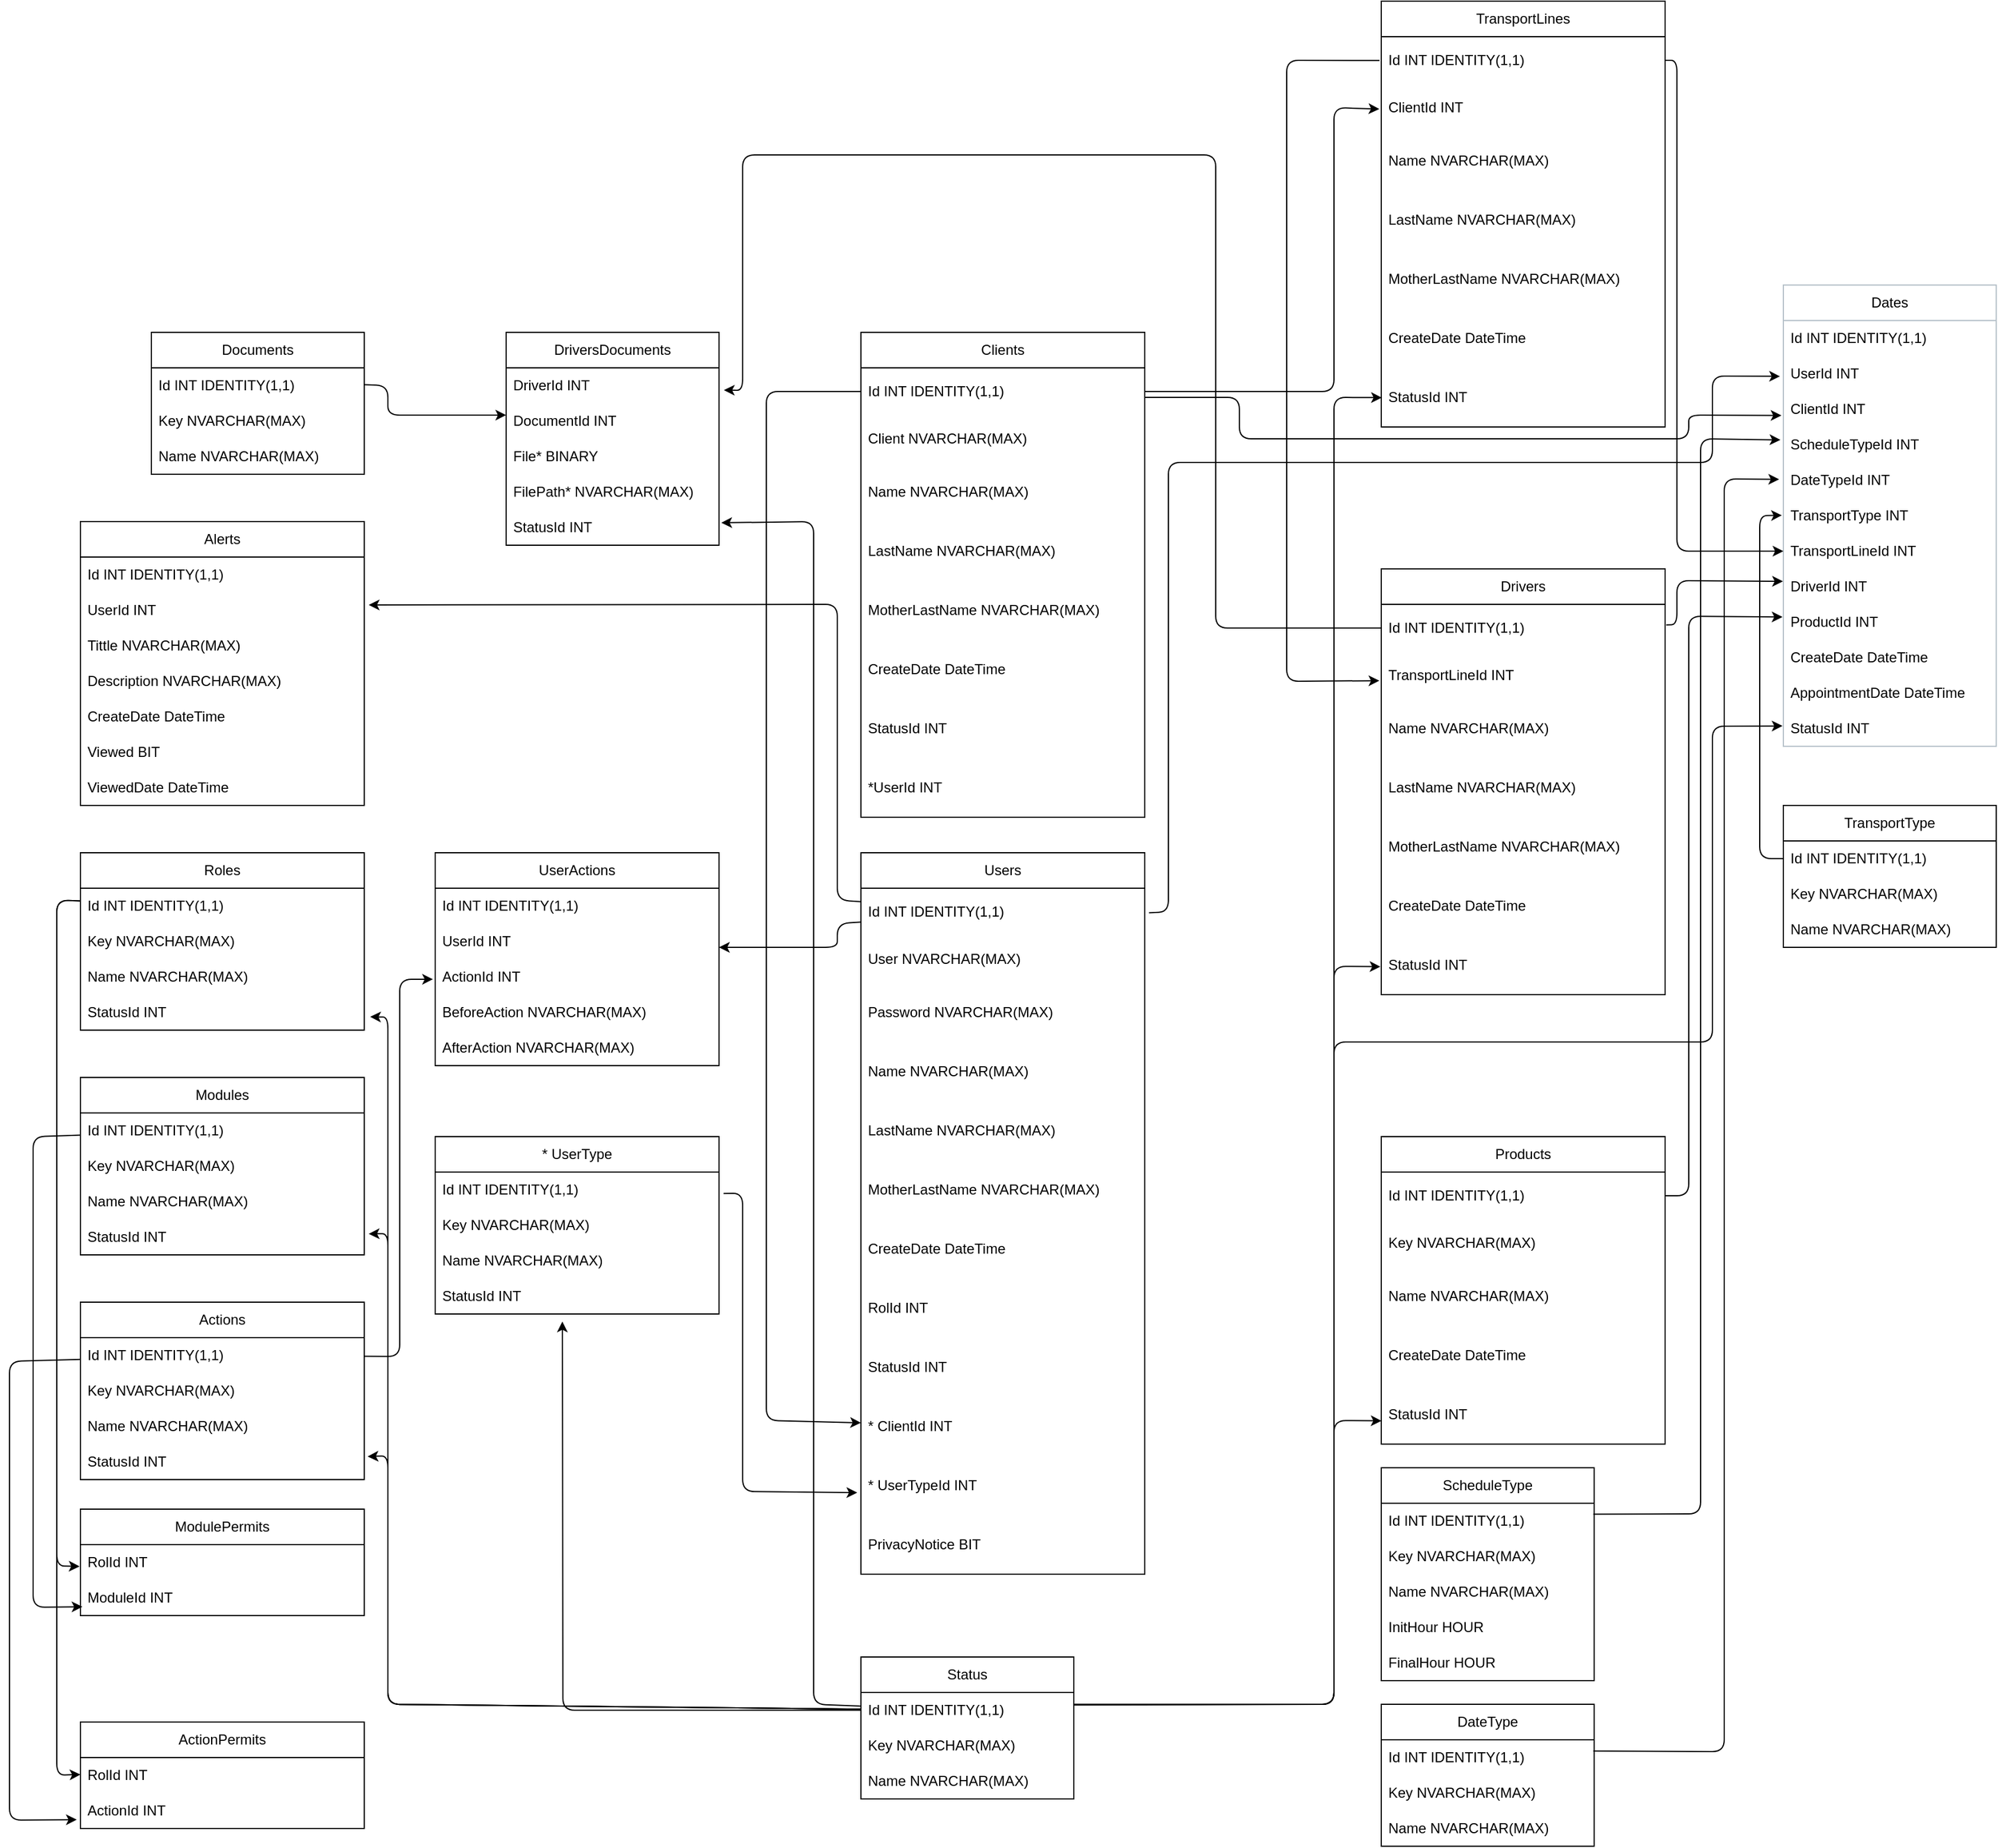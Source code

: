 <mxfile>
    <diagram id="UlKuouBM7uXwFA8NezGr" name="Page-1">
        <mxGraphModel dx="3102" dy="2674" grid="1" gridSize="10" guides="1" tooltips="1" connect="0" arrows="1" fold="1" page="1" pageScale="1" pageWidth="850" pageHeight="1100" math="1" shadow="0">
            <root>
                <mxCell id="0"/>
                <mxCell id="1" parent="0"/>
                <mxCell id="2" value="Users" style="swimlane;fontStyle=0;childLayout=stackLayout;horizontal=1;startSize=30;horizontalStack=0;resizeParent=1;resizeParentMax=0;resizeLast=0;collapsible=1;marginBottom=0;whiteSpace=wrap;html=1;" parent="1" vertex="1">
                    <mxGeometry x="720" y="-360" width="240" height="610" as="geometry"/>
                </mxCell>
                <mxCell id="3" value="Id INT IDENTITY(1,1)" style="text;strokeColor=none;fillColor=none;align=left;verticalAlign=middle;spacingLeft=4;spacingRight=4;overflow=hidden;points=[[0,0.5],[1,0.5]];portConstraint=eastwest;rotatable=0;whiteSpace=wrap;html=1;" parent="2" vertex="1">
                    <mxGeometry y="30" width="240" height="40" as="geometry"/>
                </mxCell>
                <mxCell id="5" value="User NVARCHAR(MAX)" style="text;strokeColor=none;fillColor=none;align=left;verticalAlign=middle;spacingLeft=4;spacingRight=4;overflow=hidden;points=[[0,0.5],[1,0.5]];portConstraint=eastwest;rotatable=0;whiteSpace=wrap;html=1;" parent="2" vertex="1">
                    <mxGeometry y="70" width="240" height="40" as="geometry"/>
                </mxCell>
                <mxCell id="9" value="Password NVARCHAR(MAX)" style="text;strokeColor=none;fillColor=none;align=left;verticalAlign=middle;spacingLeft=4;spacingRight=4;overflow=hidden;points=[[0,0.5],[1,0.5]];portConstraint=eastwest;rotatable=0;whiteSpace=wrap;html=1;" parent="2" vertex="1">
                    <mxGeometry y="110" width="240" height="50" as="geometry"/>
                </mxCell>
                <mxCell id="11" value="Name NVARCHAR(MAX)" style="text;strokeColor=none;fillColor=none;align=left;verticalAlign=middle;spacingLeft=4;spacingRight=4;overflow=hidden;points=[[0,0.5],[1,0.5]];portConstraint=eastwest;rotatable=0;whiteSpace=wrap;html=1;" parent="2" vertex="1">
                    <mxGeometry y="160" width="240" height="50" as="geometry"/>
                </mxCell>
                <mxCell id="12" value="LastName NVARCHAR(MAX)" style="text;strokeColor=none;fillColor=none;align=left;verticalAlign=middle;spacingLeft=4;spacingRight=4;overflow=hidden;points=[[0,0.5],[1,0.5]];portConstraint=eastwest;rotatable=0;whiteSpace=wrap;html=1;" parent="2" vertex="1">
                    <mxGeometry y="210" width="240" height="50" as="geometry"/>
                </mxCell>
                <mxCell id="13" value="MotherLastName NVARCHAR(MAX)" style="text;strokeColor=none;fillColor=none;align=left;verticalAlign=middle;spacingLeft=4;spacingRight=4;overflow=hidden;points=[[0,0.5],[1,0.5]];portConstraint=eastwest;rotatable=0;whiteSpace=wrap;html=1;" parent="2" vertex="1">
                    <mxGeometry y="260" width="240" height="50" as="geometry"/>
                </mxCell>
                <mxCell id="15" value="CreateDate DateTime" style="text;strokeColor=none;fillColor=none;align=left;verticalAlign=middle;spacingLeft=4;spacingRight=4;overflow=hidden;points=[[0,0.5],[1,0.5]];portConstraint=eastwest;rotatable=0;whiteSpace=wrap;html=1;" parent="2" vertex="1">
                    <mxGeometry y="310" width="240" height="50" as="geometry"/>
                </mxCell>
                <mxCell id="16" value="RolId INT" style="text;strokeColor=none;fillColor=none;align=left;verticalAlign=middle;spacingLeft=4;spacingRight=4;overflow=hidden;points=[[0,0.5],[1,0.5]];portConstraint=eastwest;rotatable=0;whiteSpace=wrap;html=1;" parent="2" vertex="1">
                    <mxGeometry y="360" width="240" height="50" as="geometry"/>
                </mxCell>
                <mxCell id="17" value="StatusId INT" style="text;strokeColor=none;fillColor=none;align=left;verticalAlign=middle;spacingLeft=4;spacingRight=4;overflow=hidden;points=[[0,0.5],[1,0.5]];portConstraint=eastwest;rotatable=0;whiteSpace=wrap;html=1;" parent="2" vertex="1">
                    <mxGeometry y="410" width="240" height="50" as="geometry"/>
                </mxCell>
                <mxCell id="75" value="* ClientId INT" style="text;fillColor=none;align=left;verticalAlign=middle;spacingLeft=4;spacingRight=4;overflow=hidden;points=[[0,0.5],[1,0.5]];portConstraint=eastwest;rotatable=0;whiteSpace=wrap;html=1;" parent="2" vertex="1">
                    <mxGeometry y="460" width="240" height="50" as="geometry"/>
                </mxCell>
                <mxCell id="76" value="* UserTypeId INT" style="text;align=left;verticalAlign=middle;spacingLeft=4;spacingRight=4;overflow=hidden;points=[[0,0.5],[1,0.5]];portConstraint=eastwest;rotatable=0;whiteSpace=wrap;html=1;" parent="2" vertex="1">
                    <mxGeometry y="510" width="240" height="50" as="geometry"/>
                </mxCell>
                <mxCell id="86" value="PrivacyNotice BIT" style="text;align=left;verticalAlign=middle;spacingLeft=4;spacingRight=4;overflow=hidden;points=[[0,0.5],[1,0.5]];portConstraint=eastwest;rotatable=0;whiteSpace=wrap;html=1;" parent="2" vertex="1">
                    <mxGeometry y="560" width="240" height="50" as="geometry"/>
                </mxCell>
                <mxCell id="18" value="Roles" style="swimlane;fontStyle=0;childLayout=stackLayout;horizontal=1;startSize=30;horizontalStack=0;resizeParent=1;resizeParentMax=0;resizeLast=0;collapsible=1;marginBottom=0;whiteSpace=wrap;html=1;" parent="1" vertex="1">
                    <mxGeometry x="60" y="-360" width="240" height="150" as="geometry"/>
                </mxCell>
                <mxCell id="19" value="Id INT IDENTITY(1,1)" style="text;strokeColor=none;fillColor=none;align=left;verticalAlign=middle;spacingLeft=4;spacingRight=4;overflow=hidden;points=[[0,0.5],[1,0.5]];portConstraint=eastwest;rotatable=0;whiteSpace=wrap;html=1;" parent="18" vertex="1">
                    <mxGeometry y="30" width="240" height="30" as="geometry"/>
                </mxCell>
                <mxCell id="20" value="Key&amp;nbsp;NVARCHAR(MAX)" style="text;strokeColor=none;fillColor=none;align=left;verticalAlign=middle;spacingLeft=4;spacingRight=4;overflow=hidden;points=[[0,0.5],[1,0.5]];portConstraint=eastwest;rotatable=0;whiteSpace=wrap;html=1;" parent="18" vertex="1">
                    <mxGeometry y="60" width="240" height="30" as="geometry"/>
                </mxCell>
                <mxCell id="21" value="Name NVARCHAR(MAX)" style="text;strokeColor=none;fillColor=none;align=left;verticalAlign=middle;spacingLeft=4;spacingRight=4;overflow=hidden;points=[[0,0.5],[1,0.5]];portConstraint=eastwest;rotatable=0;whiteSpace=wrap;html=1;" parent="18" vertex="1">
                    <mxGeometry y="90" width="240" height="30" as="geometry"/>
                </mxCell>
                <mxCell id="22" value="StatusId INT" style="text;strokeColor=none;fillColor=none;align=left;verticalAlign=middle;spacingLeft=4;spacingRight=4;overflow=hidden;points=[[0,0.5],[1,0.5]];portConstraint=eastwest;rotatable=0;whiteSpace=wrap;html=1;" parent="18" vertex="1">
                    <mxGeometry y="120" width="240" height="30" as="geometry"/>
                </mxCell>
                <mxCell id="23" value="Status" style="swimlane;fontStyle=0;childLayout=stackLayout;horizontal=1;startSize=30;horizontalStack=0;resizeParent=1;resizeParentMax=0;resizeLast=0;collapsible=1;marginBottom=0;whiteSpace=wrap;html=1;" parent="1" vertex="1">
                    <mxGeometry x="720" y="320" width="180" height="120" as="geometry"/>
                </mxCell>
                <mxCell id="24" value="Id INT IDENTITY(1,1)" style="text;strokeColor=none;fillColor=none;align=left;verticalAlign=middle;spacingLeft=4;spacingRight=4;overflow=hidden;points=[[0,0.5],[1,0.5]];portConstraint=eastwest;rotatable=0;whiteSpace=wrap;html=1;" parent="23" vertex="1">
                    <mxGeometry y="30" width="180" height="30" as="geometry"/>
                </mxCell>
                <mxCell id="25" value="Key NVARCHAR(MAX)" style="text;strokeColor=none;fillColor=none;align=left;verticalAlign=middle;spacingLeft=4;spacingRight=4;overflow=hidden;points=[[0,0.5],[1,0.5]];portConstraint=eastwest;rotatable=0;whiteSpace=wrap;html=1;" parent="23" vertex="1">
                    <mxGeometry y="60" width="180" height="30" as="geometry"/>
                </mxCell>
                <mxCell id="26" value="Name NVARCHAR(MAX)" style="text;strokeColor=none;fillColor=none;align=left;verticalAlign=middle;spacingLeft=4;spacingRight=4;overflow=hidden;points=[[0,0.5],[1,0.5]];portConstraint=eastwest;rotatable=0;whiteSpace=wrap;html=1;" parent="23" vertex="1">
                    <mxGeometry y="90" width="180" height="30" as="geometry"/>
                </mxCell>
                <mxCell id="33" value="Modules" style="swimlane;fontStyle=0;childLayout=stackLayout;horizontal=1;startSize=30;horizontalStack=0;resizeParent=1;resizeParentMax=0;resizeLast=0;collapsible=1;marginBottom=0;whiteSpace=wrap;html=1;" parent="1" vertex="1">
                    <mxGeometry x="60" y="-170" width="240" height="150" as="geometry"/>
                </mxCell>
                <mxCell id="34" value="Id INT IDENTITY(1,1)" style="text;strokeColor=none;fillColor=none;align=left;verticalAlign=middle;spacingLeft=4;spacingRight=4;overflow=hidden;points=[[0,0.5],[1,0.5]];portConstraint=eastwest;rotatable=0;whiteSpace=wrap;html=1;" parent="33" vertex="1">
                    <mxGeometry y="30" width="240" height="30" as="geometry"/>
                </mxCell>
                <mxCell id="35" value="Key&amp;nbsp;NVARCHAR(MAX)" style="text;strokeColor=none;fillColor=none;align=left;verticalAlign=middle;spacingLeft=4;spacingRight=4;overflow=hidden;points=[[0,0.5],[1,0.5]];portConstraint=eastwest;rotatable=0;whiteSpace=wrap;html=1;" parent="33" vertex="1">
                    <mxGeometry y="60" width="240" height="30" as="geometry"/>
                </mxCell>
                <mxCell id="36" value="Name NVARCHAR(MAX)" style="text;strokeColor=none;fillColor=none;align=left;verticalAlign=middle;spacingLeft=4;spacingRight=4;overflow=hidden;points=[[0,0.5],[1,0.5]];portConstraint=eastwest;rotatable=0;whiteSpace=wrap;html=1;" parent="33" vertex="1">
                    <mxGeometry y="90" width="240" height="30" as="geometry"/>
                </mxCell>
                <mxCell id="37" value="StatusId INT" style="text;strokeColor=none;fillColor=none;align=left;verticalAlign=middle;spacingLeft=4;spacingRight=4;overflow=hidden;points=[[0,0.5],[1,0.5]];portConstraint=eastwest;rotatable=0;whiteSpace=wrap;html=1;" parent="33" vertex="1">
                    <mxGeometry y="120" width="240" height="30" as="geometry"/>
                </mxCell>
                <mxCell id="38" value="ModulePermits" style="swimlane;fontStyle=0;childLayout=stackLayout;horizontal=1;startSize=30;horizontalStack=0;resizeParent=1;resizeParentMax=0;resizeLast=0;collapsible=1;marginBottom=0;whiteSpace=wrap;html=1;" parent="1" vertex="1">
                    <mxGeometry x="60" y="195" width="240" height="90" as="geometry"/>
                </mxCell>
                <mxCell id="40" value="RolId INT" style="text;strokeColor=none;fillColor=none;align=left;verticalAlign=middle;spacingLeft=4;spacingRight=4;overflow=hidden;points=[[0,0.5],[1,0.5]];portConstraint=eastwest;rotatable=0;whiteSpace=wrap;html=1;" parent="38" vertex="1">
                    <mxGeometry y="30" width="240" height="30" as="geometry"/>
                </mxCell>
                <mxCell id="42" value="ModuleId INT" style="text;strokeColor=none;fillColor=none;align=left;verticalAlign=middle;spacingLeft=4;spacingRight=4;overflow=hidden;points=[[0,0.5],[1,0.5]];portConstraint=eastwest;rotatable=0;whiteSpace=wrap;html=1;" parent="38" vertex="1">
                    <mxGeometry y="60" width="240" height="30" as="geometry"/>
                </mxCell>
                <mxCell id="52" value="Actions" style="swimlane;fontStyle=0;childLayout=stackLayout;horizontal=1;startSize=30;horizontalStack=0;resizeParent=1;resizeParentMax=0;resizeLast=0;collapsible=1;marginBottom=0;whiteSpace=wrap;html=1;" parent="1" vertex="1">
                    <mxGeometry x="60" y="20" width="240" height="150" as="geometry"/>
                </mxCell>
                <mxCell id="53" value="Id INT IDENTITY(1,1)" style="text;strokeColor=none;fillColor=none;align=left;verticalAlign=middle;spacingLeft=4;spacingRight=4;overflow=hidden;points=[[0,0.5],[1,0.5]];portConstraint=eastwest;rotatable=0;whiteSpace=wrap;html=1;" parent="52" vertex="1">
                    <mxGeometry y="30" width="240" height="30" as="geometry"/>
                </mxCell>
                <mxCell id="54" value="Key&amp;nbsp;NVARCHAR(MAX)" style="text;strokeColor=none;fillColor=none;align=left;verticalAlign=middle;spacingLeft=4;spacingRight=4;overflow=hidden;points=[[0,0.5],[1,0.5]];portConstraint=eastwest;rotatable=0;whiteSpace=wrap;html=1;" parent="52" vertex="1">
                    <mxGeometry y="60" width="240" height="30" as="geometry"/>
                </mxCell>
                <mxCell id="55" value="Name NVARCHAR(MAX)" style="text;strokeColor=none;fillColor=none;align=left;verticalAlign=middle;spacingLeft=4;spacingRight=4;overflow=hidden;points=[[0,0.5],[1,0.5]];portConstraint=eastwest;rotatable=0;whiteSpace=wrap;html=1;" parent="52" vertex="1">
                    <mxGeometry y="90" width="240" height="30" as="geometry"/>
                </mxCell>
                <mxCell id="56" value="StatusId INT" style="text;strokeColor=none;fillColor=none;align=left;verticalAlign=middle;spacingLeft=4;spacingRight=4;overflow=hidden;points=[[0,0.5],[1,0.5]];portConstraint=eastwest;rotatable=0;whiteSpace=wrap;html=1;" parent="52" vertex="1">
                    <mxGeometry y="120" width="240" height="30" as="geometry"/>
                </mxCell>
                <mxCell id="57" value="ActionPermits" style="swimlane;fontStyle=0;childLayout=stackLayout;horizontal=1;startSize=30;horizontalStack=0;resizeParent=1;resizeParentMax=0;resizeLast=0;collapsible=1;marginBottom=0;whiteSpace=wrap;html=1;" parent="1" vertex="1">
                    <mxGeometry x="60" y="375" width="240" height="90" as="geometry"/>
                </mxCell>
                <mxCell id="58" value="RolId INT" style="text;strokeColor=none;fillColor=none;align=left;verticalAlign=middle;spacingLeft=4;spacingRight=4;overflow=hidden;points=[[0,0.5],[1,0.5]];portConstraint=eastwest;rotatable=0;whiteSpace=wrap;html=1;" parent="57" vertex="1">
                    <mxGeometry y="30" width="240" height="30" as="geometry"/>
                </mxCell>
                <mxCell id="59" value="ActionId INT" style="text;strokeColor=none;fillColor=none;align=left;verticalAlign=middle;spacingLeft=4;spacingRight=4;overflow=hidden;points=[[0,0.5],[1,0.5]];portConstraint=eastwest;rotatable=0;whiteSpace=wrap;html=1;" parent="57" vertex="1">
                    <mxGeometry y="60" width="240" height="30" as="geometry"/>
                </mxCell>
                <mxCell id="64" value="Clients" style="swimlane;fontStyle=0;childLayout=stackLayout;horizontal=1;startSize=30;horizontalStack=0;resizeParent=1;resizeParentMax=0;resizeLast=0;collapsible=1;marginBottom=0;whiteSpace=wrap;html=1;" parent="1" vertex="1">
                    <mxGeometry x="720" y="-800" width="240" height="410" as="geometry"/>
                </mxCell>
                <mxCell id="65" value="Id INT IDENTITY(1,1)" style="text;strokeColor=none;fillColor=none;align=left;verticalAlign=middle;spacingLeft=4;spacingRight=4;overflow=hidden;points=[[0,0.5],[1,0.5]];portConstraint=eastwest;rotatable=0;whiteSpace=wrap;html=1;" parent="64" vertex="1">
                    <mxGeometry y="30" width="240" height="40" as="geometry"/>
                </mxCell>
                <mxCell id="66" value="Client NVARCHAR(MAX)" style="text;strokeColor=none;fillColor=none;align=left;verticalAlign=middle;spacingLeft=4;spacingRight=4;overflow=hidden;points=[[0,0.5],[1,0.5]];portConstraint=eastwest;rotatable=0;whiteSpace=wrap;html=1;" parent="64" vertex="1">
                    <mxGeometry y="70" width="240" height="40" as="geometry"/>
                </mxCell>
                <mxCell id="68" value="Name NVARCHAR(MAX)" style="text;strokeColor=none;fillColor=none;align=left;verticalAlign=middle;spacingLeft=4;spacingRight=4;overflow=hidden;points=[[0,0.5],[1,0.5]];portConstraint=eastwest;rotatable=0;whiteSpace=wrap;html=1;" parent="64" vertex="1">
                    <mxGeometry y="110" width="240" height="50" as="geometry"/>
                </mxCell>
                <mxCell id="69" value="LastName NVARCHAR(MAX)" style="text;strokeColor=none;fillColor=none;align=left;verticalAlign=middle;spacingLeft=4;spacingRight=4;overflow=hidden;points=[[0,0.5],[1,0.5]];portConstraint=eastwest;rotatable=0;whiteSpace=wrap;html=1;" parent="64" vertex="1">
                    <mxGeometry y="160" width="240" height="50" as="geometry"/>
                </mxCell>
                <mxCell id="70" value="MotherLastName NVARCHAR(MAX)" style="text;strokeColor=none;fillColor=none;align=left;verticalAlign=middle;spacingLeft=4;spacingRight=4;overflow=hidden;points=[[0,0.5],[1,0.5]];portConstraint=eastwest;rotatable=0;whiteSpace=wrap;html=1;" parent="64" vertex="1">
                    <mxGeometry y="210" width="240" height="50" as="geometry"/>
                </mxCell>
                <mxCell id="72" value="CreateDate DateTime" style="text;strokeColor=none;fillColor=none;align=left;verticalAlign=middle;spacingLeft=4;spacingRight=4;overflow=hidden;points=[[0,0.5],[1,0.5]];portConstraint=eastwest;rotatable=0;whiteSpace=wrap;html=1;" parent="64" vertex="1">
                    <mxGeometry y="260" width="240" height="50" as="geometry"/>
                </mxCell>
                <mxCell id="74" value="StatusId INT" style="text;strokeColor=none;fillColor=none;align=left;verticalAlign=middle;spacingLeft=4;spacingRight=4;overflow=hidden;points=[[0,0.5],[1,0.5]];portConstraint=eastwest;rotatable=0;whiteSpace=wrap;html=1;" parent="64" vertex="1">
                    <mxGeometry y="310" width="240" height="50" as="geometry"/>
                </mxCell>
                <mxCell id="198" value="*UserId INT" style="text;strokeColor=none;fillColor=none;align=left;verticalAlign=middle;spacingLeft=4;spacingRight=4;overflow=hidden;points=[[0,0.5],[1,0.5]];portConstraint=eastwest;rotatable=0;whiteSpace=wrap;html=1;" parent="64" vertex="1">
                    <mxGeometry y="360" width="240" height="50" as="geometry"/>
                </mxCell>
                <mxCell id="81" value="* UserType" style="swimlane;fontStyle=0;childLayout=stackLayout;horizontal=1;startSize=30;horizontalStack=0;resizeParent=1;resizeParentMax=0;resizeLast=0;collapsible=1;marginBottom=0;whiteSpace=wrap;html=1;" parent="1" vertex="1">
                    <mxGeometry x="360" y="-120" width="240" height="150" as="geometry"/>
                </mxCell>
                <mxCell id="82" value="Id INT IDENTITY(1,1)" style="text;strokeColor=none;fillColor=none;align=left;verticalAlign=middle;spacingLeft=4;spacingRight=4;overflow=hidden;points=[[0,0.5],[1,0.5]];portConstraint=eastwest;rotatable=0;whiteSpace=wrap;html=1;" parent="81" vertex="1">
                    <mxGeometry y="30" width="240" height="30" as="geometry"/>
                </mxCell>
                <mxCell id="83" value="Key&amp;nbsp;NVARCHAR(MAX)" style="text;strokeColor=none;fillColor=none;align=left;verticalAlign=middle;spacingLeft=4;spacingRight=4;overflow=hidden;points=[[0,0.5],[1,0.5]];portConstraint=eastwest;rotatable=0;whiteSpace=wrap;html=1;" parent="81" vertex="1">
                    <mxGeometry y="60" width="240" height="30" as="geometry"/>
                </mxCell>
                <mxCell id="84" value="Name NVARCHAR(MAX)" style="text;strokeColor=none;fillColor=none;align=left;verticalAlign=middle;spacingLeft=4;spacingRight=4;overflow=hidden;points=[[0,0.5],[1,0.5]];portConstraint=eastwest;rotatable=0;whiteSpace=wrap;html=1;" parent="81" vertex="1">
                    <mxGeometry y="90" width="240" height="30" as="geometry"/>
                </mxCell>
                <mxCell id="85" value="StatusId INT" style="text;strokeColor=none;fillColor=none;align=left;verticalAlign=middle;spacingLeft=4;spacingRight=4;overflow=hidden;points=[[0,0.5],[1,0.5]];portConstraint=eastwest;rotatable=0;whiteSpace=wrap;html=1;" parent="81" vertex="1">
                    <mxGeometry y="120" width="240" height="30" as="geometry"/>
                </mxCell>
                <mxCell id="91" value="UserActions" style="swimlane;fontStyle=0;childLayout=stackLayout;horizontal=1;startSize=30;horizontalStack=0;resizeParent=1;resizeParentMax=0;resizeLast=0;collapsible=1;marginBottom=0;whiteSpace=wrap;html=1;" parent="1" vertex="1">
                    <mxGeometry x="360" y="-360" width="240" height="180" as="geometry"/>
                </mxCell>
                <mxCell id="92" value="Id INT IDENTITY(1,1)" style="text;strokeColor=none;fillColor=none;align=left;verticalAlign=middle;spacingLeft=4;spacingRight=4;overflow=hidden;points=[[0,0.5],[1,0.5]];portConstraint=eastwest;rotatable=0;whiteSpace=wrap;html=1;" parent="91" vertex="1">
                    <mxGeometry y="30" width="240" height="30" as="geometry"/>
                </mxCell>
                <mxCell id="96" value="UserId INT" style="text;strokeColor=none;fillColor=none;align=left;verticalAlign=middle;spacingLeft=4;spacingRight=4;overflow=hidden;points=[[0,0.5],[1,0.5]];portConstraint=eastwest;rotatable=0;whiteSpace=wrap;html=1;" parent="91" vertex="1">
                    <mxGeometry y="60" width="240" height="30" as="geometry"/>
                </mxCell>
                <mxCell id="93" value="ActionId INT" style="text;strokeColor=none;fillColor=none;align=left;verticalAlign=middle;spacingLeft=4;spacingRight=4;overflow=hidden;points=[[0,0.5],[1,0.5]];portConstraint=eastwest;rotatable=0;whiteSpace=wrap;html=1;" parent="91" vertex="1">
                    <mxGeometry y="90" width="240" height="30" as="geometry"/>
                </mxCell>
                <mxCell id="94" value="BeforeAction NVARCHAR(MAX)" style="text;strokeColor=none;fillColor=none;align=left;verticalAlign=middle;spacingLeft=4;spacingRight=4;overflow=hidden;points=[[0,0.5],[1,0.5]];portConstraint=eastwest;rotatable=0;whiteSpace=wrap;html=1;" parent="91" vertex="1">
                    <mxGeometry y="120" width="240" height="30" as="geometry"/>
                </mxCell>
                <mxCell id="95" value="AfterAction NVARCHAR(MAX)" style="text;strokeColor=none;fillColor=none;align=left;verticalAlign=middle;spacingLeft=4;spacingRight=4;overflow=hidden;points=[[0,0.5],[1,0.5]];portConstraint=eastwest;rotatable=0;whiteSpace=wrap;html=1;" parent="91" vertex="1">
                    <mxGeometry y="150" width="240" height="30" as="geometry"/>
                </mxCell>
                <mxCell id="101" value="TransportLines" style="swimlane;fontStyle=0;childLayout=stackLayout;horizontal=1;startSize=30;horizontalStack=0;resizeParent=1;resizeParentMax=0;resizeLast=0;collapsible=1;marginBottom=0;whiteSpace=wrap;html=1;" parent="1" vertex="1">
                    <mxGeometry x="1160" y="-1080" width="240" height="360" as="geometry"/>
                </mxCell>
                <mxCell id="102" value="Id INT IDENTITY(1,1)" style="text;strokeColor=none;fillColor=none;align=left;verticalAlign=middle;spacingLeft=4;spacingRight=4;overflow=hidden;points=[[0,0.5],[1,0.5]];portConstraint=eastwest;rotatable=0;whiteSpace=wrap;html=1;" parent="101" vertex="1">
                    <mxGeometry y="30" width="240" height="40" as="geometry"/>
                </mxCell>
                <mxCell id="103" value="ClientId INT" style="text;strokeColor=none;fillColor=none;align=left;verticalAlign=middle;spacingLeft=4;spacingRight=4;overflow=hidden;points=[[0,0.5],[1,0.5]];portConstraint=eastwest;rotatable=0;whiteSpace=wrap;html=1;" parent="101" vertex="1">
                    <mxGeometry y="70" width="240" height="40" as="geometry"/>
                </mxCell>
                <mxCell id="104" value="Name NVARCHAR(MAX)" style="text;strokeColor=none;fillColor=none;align=left;verticalAlign=middle;spacingLeft=4;spacingRight=4;overflow=hidden;points=[[0,0.5],[1,0.5]];portConstraint=eastwest;rotatable=0;whiteSpace=wrap;html=1;" parent="101" vertex="1">
                    <mxGeometry y="110" width="240" height="50" as="geometry"/>
                </mxCell>
                <mxCell id="105" value="LastName NVARCHAR(MAX)" style="text;strokeColor=none;fillColor=none;align=left;verticalAlign=middle;spacingLeft=4;spacingRight=4;overflow=hidden;points=[[0,0.5],[1,0.5]];portConstraint=eastwest;rotatable=0;whiteSpace=wrap;html=1;" parent="101" vertex="1">
                    <mxGeometry y="160" width="240" height="50" as="geometry"/>
                </mxCell>
                <mxCell id="106" value="MotherLastName NVARCHAR(MAX)" style="text;strokeColor=none;fillColor=none;align=left;verticalAlign=middle;spacingLeft=4;spacingRight=4;overflow=hidden;points=[[0,0.5],[1,0.5]];portConstraint=eastwest;rotatable=0;whiteSpace=wrap;html=1;" parent="101" vertex="1">
                    <mxGeometry y="210" width="240" height="50" as="geometry"/>
                </mxCell>
                <mxCell id="107" value="CreateDate DateTime" style="text;strokeColor=none;fillColor=none;align=left;verticalAlign=middle;spacingLeft=4;spacingRight=4;overflow=hidden;points=[[0,0.5],[1,0.5]];portConstraint=eastwest;rotatable=0;whiteSpace=wrap;html=1;" parent="101" vertex="1">
                    <mxGeometry y="260" width="240" height="50" as="geometry"/>
                </mxCell>
                <mxCell id="108" value="StatusId INT" style="text;strokeColor=none;fillColor=none;align=left;verticalAlign=middle;spacingLeft=4;spacingRight=4;overflow=hidden;points=[[0,0.5],[1,0.5]];portConstraint=eastwest;rotatable=0;whiteSpace=wrap;html=1;" parent="101" vertex="1">
                    <mxGeometry y="310" width="240" height="50" as="geometry"/>
                </mxCell>
                <mxCell id="118" value="Drivers" style="swimlane;fontStyle=0;childLayout=stackLayout;horizontal=1;startSize=30;horizontalStack=0;resizeParent=1;resizeParentMax=0;resizeLast=0;collapsible=1;marginBottom=0;whiteSpace=wrap;html=1;" parent="1" vertex="1">
                    <mxGeometry x="1160" y="-600" width="240" height="360" as="geometry"/>
                </mxCell>
                <mxCell id="119" value="Id INT IDENTITY(1,1)" style="text;strokeColor=none;fillColor=none;align=left;verticalAlign=middle;spacingLeft=4;spacingRight=4;overflow=hidden;points=[[0,0.5],[1,0.5]];portConstraint=eastwest;rotatable=0;whiteSpace=wrap;html=1;" parent="118" vertex="1">
                    <mxGeometry y="30" width="240" height="40" as="geometry"/>
                </mxCell>
                <mxCell id="120" value="TransportLineId INT" style="text;strokeColor=none;fillColor=none;align=left;verticalAlign=middle;spacingLeft=4;spacingRight=4;overflow=hidden;points=[[0,0.5],[1,0.5]];portConstraint=eastwest;rotatable=0;whiteSpace=wrap;html=1;" parent="118" vertex="1">
                    <mxGeometry y="70" width="240" height="40" as="geometry"/>
                </mxCell>
                <mxCell id="121" value="Name NVARCHAR(MAX)" style="text;strokeColor=none;fillColor=none;align=left;verticalAlign=middle;spacingLeft=4;spacingRight=4;overflow=hidden;points=[[0,0.5],[1,0.5]];portConstraint=eastwest;rotatable=0;whiteSpace=wrap;html=1;" parent="118" vertex="1">
                    <mxGeometry y="110" width="240" height="50" as="geometry"/>
                </mxCell>
                <mxCell id="122" value="LastName NVARCHAR(MAX)" style="text;strokeColor=none;fillColor=none;align=left;verticalAlign=middle;spacingLeft=4;spacingRight=4;overflow=hidden;points=[[0,0.5],[1,0.5]];portConstraint=eastwest;rotatable=0;whiteSpace=wrap;html=1;" parent="118" vertex="1">
                    <mxGeometry y="160" width="240" height="50" as="geometry"/>
                </mxCell>
                <mxCell id="123" value="MotherLastName NVARCHAR(MAX)" style="text;strokeColor=none;fillColor=none;align=left;verticalAlign=middle;spacingLeft=4;spacingRight=4;overflow=hidden;points=[[0,0.5],[1,0.5]];portConstraint=eastwest;rotatable=0;whiteSpace=wrap;html=1;" parent="118" vertex="1">
                    <mxGeometry y="210" width="240" height="50" as="geometry"/>
                </mxCell>
                <mxCell id="124" value="CreateDate DateTime" style="text;strokeColor=none;fillColor=none;align=left;verticalAlign=middle;spacingLeft=4;spacingRight=4;overflow=hidden;points=[[0,0.5],[1,0.5]];portConstraint=eastwest;rotatable=0;whiteSpace=wrap;html=1;" parent="118" vertex="1">
                    <mxGeometry y="260" width="240" height="50" as="geometry"/>
                </mxCell>
                <mxCell id="125" value="StatusId INT" style="text;strokeColor=none;fillColor=none;align=left;verticalAlign=middle;spacingLeft=4;spacingRight=4;overflow=hidden;points=[[0,0.5],[1,0.5]];portConstraint=eastwest;rotatable=0;whiteSpace=wrap;html=1;" parent="118" vertex="1">
                    <mxGeometry y="310" width="240" height="50" as="geometry"/>
                </mxCell>
                <mxCell id="131" value="Alerts" style="swimlane;fontStyle=0;childLayout=stackLayout;horizontal=1;startSize=30;horizontalStack=0;resizeParent=1;resizeParentMax=0;resizeLast=0;collapsible=1;marginBottom=0;whiteSpace=wrap;html=1;" parent="1" vertex="1">
                    <mxGeometry x="60" y="-640" width="240" height="240" as="geometry"/>
                </mxCell>
                <mxCell id="132" value="Id INT IDENTITY(1,1)" style="text;strokeColor=none;fillColor=none;align=left;verticalAlign=middle;spacingLeft=4;spacingRight=4;overflow=hidden;points=[[0,0.5],[1,0.5]];portConstraint=eastwest;rotatable=0;whiteSpace=wrap;html=1;" parent="131" vertex="1">
                    <mxGeometry y="30" width="240" height="30" as="geometry"/>
                </mxCell>
                <mxCell id="138" value="UserId INT" style="text;strokeColor=none;fillColor=none;align=left;verticalAlign=middle;spacingLeft=4;spacingRight=4;overflow=hidden;points=[[0,0.5],[1,0.5]];portConstraint=eastwest;rotatable=0;whiteSpace=wrap;html=1;" parent="131" vertex="1">
                    <mxGeometry y="60" width="240" height="30" as="geometry"/>
                </mxCell>
                <mxCell id="133" value="Tittle NVARCHAR(MAX)" style="text;strokeColor=none;fillColor=none;align=left;verticalAlign=middle;spacingLeft=4;spacingRight=4;overflow=hidden;points=[[0,0.5],[1,0.5]];portConstraint=eastwest;rotatable=0;whiteSpace=wrap;html=1;" parent="131" vertex="1">
                    <mxGeometry y="90" width="240" height="30" as="geometry"/>
                </mxCell>
                <mxCell id="134" value="Description NVARCHAR(MAX)" style="text;strokeColor=none;fillColor=none;align=left;verticalAlign=middle;spacingLeft=4;spacingRight=4;overflow=hidden;points=[[0,0.5],[1,0.5]];portConstraint=eastwest;rotatable=0;whiteSpace=wrap;html=1;" parent="131" vertex="1">
                    <mxGeometry y="120" width="240" height="30" as="geometry"/>
                </mxCell>
                <mxCell id="135" value="CreateDate DateTime" style="text;strokeColor=none;fillColor=none;align=left;verticalAlign=middle;spacingLeft=4;spacingRight=4;overflow=hidden;points=[[0,0.5],[1,0.5]];portConstraint=eastwest;rotatable=0;whiteSpace=wrap;html=1;" parent="131" vertex="1">
                    <mxGeometry y="150" width="240" height="30" as="geometry"/>
                </mxCell>
                <mxCell id="137" value="Viewed BIT" style="text;strokeColor=none;fillColor=none;align=left;verticalAlign=middle;spacingLeft=4;spacingRight=4;overflow=hidden;points=[[0,0.5],[1,0.5]];portConstraint=eastwest;rotatable=0;whiteSpace=wrap;html=1;" parent="131" vertex="1">
                    <mxGeometry y="180" width="240" height="30" as="geometry"/>
                </mxCell>
                <mxCell id="139" value="ViewedDate DateTime" style="text;strokeColor=none;fillColor=none;align=left;verticalAlign=middle;spacingLeft=4;spacingRight=4;overflow=hidden;points=[[0,0.5],[1,0.5]];portConstraint=eastwest;rotatable=0;whiteSpace=wrap;html=1;" parent="131" vertex="1">
                    <mxGeometry y="210" width="240" height="30" as="geometry"/>
                </mxCell>
                <mxCell id="145" value="ScheduleType" style="swimlane;fontStyle=0;childLayout=stackLayout;horizontal=1;startSize=30;horizontalStack=0;resizeParent=1;resizeParentMax=0;resizeLast=0;collapsible=1;marginBottom=0;whiteSpace=wrap;html=1;" parent="1" vertex="1">
                    <mxGeometry x="1160" y="160" width="180" height="180" as="geometry"/>
                </mxCell>
                <mxCell id="146" value="Id INT IDENTITY(1,1)" style="text;strokeColor=none;fillColor=none;align=left;verticalAlign=middle;spacingLeft=4;spacingRight=4;overflow=hidden;points=[[0,0.5],[1,0.5]];portConstraint=eastwest;rotatable=0;whiteSpace=wrap;html=1;" parent="145" vertex="1">
                    <mxGeometry y="30" width="180" height="30" as="geometry"/>
                </mxCell>
                <mxCell id="147" value="Key NVARCHAR(MAX)" style="text;strokeColor=none;fillColor=none;align=left;verticalAlign=middle;spacingLeft=4;spacingRight=4;overflow=hidden;points=[[0,0.5],[1,0.5]];portConstraint=eastwest;rotatable=0;whiteSpace=wrap;html=1;" parent="145" vertex="1">
                    <mxGeometry y="60" width="180" height="30" as="geometry"/>
                </mxCell>
                <mxCell id="148" value="Name NVARCHAR(MAX)" style="text;strokeColor=none;fillColor=none;align=left;verticalAlign=middle;spacingLeft=4;spacingRight=4;overflow=hidden;points=[[0,0.5],[1,0.5]];portConstraint=eastwest;rotatable=0;whiteSpace=wrap;html=1;" parent="145" vertex="1">
                    <mxGeometry y="90" width="180" height="30" as="geometry"/>
                </mxCell>
                <mxCell id="149" value="InitHour HOUR" style="text;strokeColor=none;fillColor=none;align=left;verticalAlign=middle;spacingLeft=4;spacingRight=4;overflow=hidden;points=[[0,0.5],[1,0.5]];portConstraint=eastwest;rotatable=0;whiteSpace=wrap;html=1;" parent="145" vertex="1">
                    <mxGeometry y="120" width="180" height="30" as="geometry"/>
                </mxCell>
                <mxCell id="150" value="FinalHour HOUR" style="text;strokeColor=none;fillColor=none;align=left;verticalAlign=middle;spacingLeft=4;spacingRight=4;overflow=hidden;points=[[0,0.5],[1,0.5]];portConstraint=eastwest;rotatable=0;whiteSpace=wrap;html=1;" parent="145" vertex="1">
                    <mxGeometry y="150" width="180" height="30" as="geometry"/>
                </mxCell>
                <mxCell id="152" value="Products" style="swimlane;fontStyle=0;childLayout=stackLayout;horizontal=1;startSize=30;horizontalStack=0;resizeParent=1;resizeParentMax=0;resizeLast=0;collapsible=1;marginBottom=0;whiteSpace=wrap;html=1;" parent="1" vertex="1">
                    <mxGeometry x="1160" y="-120" width="240" height="260" as="geometry"/>
                </mxCell>
                <mxCell id="153" value="Id INT IDENTITY(1,1)" style="text;strokeColor=none;fillColor=none;align=left;verticalAlign=middle;spacingLeft=4;spacingRight=4;overflow=hidden;points=[[0,0.5],[1,0.5]];portConstraint=eastwest;rotatable=0;whiteSpace=wrap;html=1;" parent="152" vertex="1">
                    <mxGeometry y="30" width="240" height="40" as="geometry"/>
                </mxCell>
                <mxCell id="154" value="Key NVARCHAR(MAX)" style="text;strokeColor=none;fillColor=none;align=left;verticalAlign=middle;spacingLeft=4;spacingRight=4;overflow=hidden;points=[[0,0.5],[1,0.5]];portConstraint=eastwest;rotatable=0;whiteSpace=wrap;html=1;" parent="152" vertex="1">
                    <mxGeometry y="70" width="240" height="40" as="geometry"/>
                </mxCell>
                <mxCell id="155" value="Name NVARCHAR(MAX)" style="text;strokeColor=none;fillColor=none;align=left;verticalAlign=middle;spacingLeft=4;spacingRight=4;overflow=hidden;points=[[0,0.5],[1,0.5]];portConstraint=eastwest;rotatable=0;whiteSpace=wrap;html=1;" parent="152" vertex="1">
                    <mxGeometry y="110" width="240" height="50" as="geometry"/>
                </mxCell>
                <mxCell id="158" value="CreateDate DateTime" style="text;strokeColor=none;fillColor=none;align=left;verticalAlign=middle;spacingLeft=4;spacingRight=4;overflow=hidden;points=[[0,0.5],[1,0.5]];portConstraint=eastwest;rotatable=0;whiteSpace=wrap;html=1;" parent="152" vertex="1">
                    <mxGeometry y="160" width="240" height="50" as="geometry"/>
                </mxCell>
                <mxCell id="159" value="StatusId INT" style="text;strokeColor=none;fillColor=none;align=left;verticalAlign=middle;spacingLeft=4;spacingRight=4;overflow=hidden;points=[[0,0.5],[1,0.5]];portConstraint=eastwest;rotatable=0;whiteSpace=wrap;html=1;" parent="152" vertex="1">
                    <mxGeometry y="210" width="240" height="50" as="geometry"/>
                </mxCell>
                <mxCell id="227" style="edgeStyle=none;html=1;entryX=-0.02;entryY=0.476;entryDx=0;entryDy=0;entryPerimeter=0;exitX=0.996;exitY=0.317;exitDx=0;exitDy=0;exitPerimeter=0;" parent="1" source="161" target="176" edge="1">
                    <mxGeometry relative="1" as="geometry">
                        <Array as="points">
                            <mxPoint x="1450" y="400"/>
                            <mxPoint x="1450" y="-676"/>
                        </Array>
                    </mxGeometry>
                </mxCell>
                <mxCell id="160" value="DateType" style="swimlane;fontStyle=0;childLayout=stackLayout;horizontal=1;startSize=30;horizontalStack=0;resizeParent=1;resizeParentMax=0;resizeLast=0;collapsible=1;marginBottom=0;whiteSpace=wrap;html=1;" parent="1" vertex="1">
                    <mxGeometry x="1160" y="360" width="180" height="120" as="geometry"/>
                </mxCell>
                <mxCell id="161" value="Id INT IDENTITY(1,1)" style="text;strokeColor=none;fillColor=none;align=left;verticalAlign=middle;spacingLeft=4;spacingRight=4;overflow=hidden;points=[[0,0.5],[1,0.5]];portConstraint=eastwest;rotatable=0;whiteSpace=wrap;html=1;" parent="160" vertex="1">
                    <mxGeometry y="30" width="180" height="30" as="geometry"/>
                </mxCell>
                <mxCell id="162" value="Key NVARCHAR(MAX)" style="text;strokeColor=none;fillColor=none;align=left;verticalAlign=middle;spacingLeft=4;spacingRight=4;overflow=hidden;points=[[0,0.5],[1,0.5]];portConstraint=eastwest;rotatable=0;whiteSpace=wrap;html=1;" parent="160" vertex="1">
                    <mxGeometry y="60" width="180" height="30" as="geometry"/>
                </mxCell>
                <mxCell id="163" value="Name NVARCHAR(MAX)" style="text;strokeColor=none;fillColor=none;align=left;verticalAlign=middle;spacingLeft=4;spacingRight=4;overflow=hidden;points=[[0,0.5],[1,0.5]];portConstraint=eastwest;rotatable=0;whiteSpace=wrap;html=1;" parent="160" vertex="1">
                    <mxGeometry y="90" width="180" height="30" as="geometry"/>
                </mxCell>
                <mxCell id="164" value="Dates" style="swimlane;fontStyle=0;childLayout=stackLayout;horizontal=1;startSize=30;horizontalStack=0;resizeParent=1;resizeParentMax=0;resizeLast=0;collapsible=1;marginBottom=0;whiteSpace=wrap;html=1;strokeColor=#b6c1c9;" parent="1" vertex="1">
                    <mxGeometry x="1500" y="-840" width="180" height="390" as="geometry"/>
                </mxCell>
                <mxCell id="165" value="Id INT IDENTITY(1,1)" style="text;strokeColor=none;fillColor=none;align=left;verticalAlign=middle;spacingLeft=4;spacingRight=4;overflow=hidden;points=[[0,0.5],[1,0.5]];portConstraint=eastwest;rotatable=0;whiteSpace=wrap;html=1;" parent="164" vertex="1">
                    <mxGeometry y="30" width="180" height="30" as="geometry"/>
                </mxCell>
                <mxCell id="166" value="UserId INT" style="text;strokeColor=none;fillColor=none;align=left;verticalAlign=middle;spacingLeft=4;spacingRight=4;overflow=hidden;points=[[0,0.5],[1,0.5]];portConstraint=eastwest;rotatable=0;whiteSpace=wrap;html=1;" parent="164" vertex="1">
                    <mxGeometry y="60" width="180" height="30" as="geometry"/>
                </mxCell>
                <mxCell id="167" value="ClientId INT" style="text;strokeColor=none;fillColor=none;align=left;verticalAlign=middle;spacingLeft=4;spacingRight=4;overflow=hidden;points=[[0,0.5],[1,0.5]];portConstraint=eastwest;rotatable=0;whiteSpace=wrap;html=1;" parent="164" vertex="1">
                    <mxGeometry y="90" width="180" height="30" as="geometry"/>
                </mxCell>
                <mxCell id="175" value="ScheduleTypeId INT" style="text;strokeColor=none;fillColor=none;align=left;verticalAlign=middle;spacingLeft=4;spacingRight=4;overflow=hidden;points=[[0,0.5],[1,0.5]];portConstraint=eastwest;rotatable=0;whiteSpace=wrap;html=1;" parent="164" vertex="1">
                    <mxGeometry y="120" width="180" height="30" as="geometry"/>
                </mxCell>
                <mxCell id="176" value="DateTypeId INT" style="text;strokeColor=none;fillColor=none;align=left;verticalAlign=middle;spacingLeft=4;spacingRight=4;overflow=hidden;points=[[0,0.5],[1,0.5]];portConstraint=eastwest;rotatable=0;whiteSpace=wrap;html=1;" parent="164" vertex="1">
                    <mxGeometry y="150" width="180" height="30" as="geometry"/>
                </mxCell>
                <mxCell id="207" value="TransportType INT" style="text;strokeColor=none;fillColor=none;align=left;verticalAlign=middle;spacingLeft=4;spacingRight=4;overflow=hidden;points=[[0,0.5],[1,0.5]];portConstraint=eastwest;rotatable=0;whiteSpace=wrap;html=1;" parent="164" vertex="1">
                    <mxGeometry y="180" width="180" height="30" as="geometry"/>
                </mxCell>
                <mxCell id="168" value="TransportLineId INT" style="text;strokeColor=none;fillColor=none;align=left;verticalAlign=middle;spacingLeft=4;spacingRight=4;overflow=hidden;points=[[0,0.5],[1,0.5]];portConstraint=eastwest;rotatable=0;whiteSpace=wrap;html=1;" parent="164" vertex="1">
                    <mxGeometry y="210" width="180" height="30" as="geometry"/>
                </mxCell>
                <mxCell id="169" value="DriverId INT" style="text;strokeColor=none;fillColor=none;align=left;verticalAlign=middle;spacingLeft=4;spacingRight=4;overflow=hidden;points=[[0,0.5],[1,0.5]];portConstraint=eastwest;rotatable=0;whiteSpace=wrap;html=1;" parent="164" vertex="1">
                    <mxGeometry y="240" width="180" height="30" as="geometry"/>
                </mxCell>
                <mxCell id="170" value="ProductId INT" style="text;strokeColor=none;fillColor=none;align=left;verticalAlign=middle;spacingLeft=4;spacingRight=4;overflow=hidden;points=[[0,0.5],[1,0.5]];portConstraint=eastwest;rotatable=0;whiteSpace=wrap;html=1;" parent="164" vertex="1">
                    <mxGeometry y="270" width="180" height="30" as="geometry"/>
                </mxCell>
                <mxCell id="171" value="CreateDate DateTime" style="text;strokeColor=none;fillColor=none;align=left;verticalAlign=middle;spacingLeft=4;spacingRight=4;overflow=hidden;points=[[0,0.5],[1,0.5]];portConstraint=eastwest;rotatable=0;whiteSpace=wrap;html=1;" parent="164" vertex="1">
                    <mxGeometry y="300" width="180" height="30" as="geometry"/>
                </mxCell>
                <mxCell id="172" value="AppointmentDate DateTime" style="text;strokeColor=none;fillColor=none;align=left;verticalAlign=middle;spacingLeft=4;spacingRight=4;overflow=hidden;points=[[0,0.5],[1,0.5]];portConstraint=eastwest;rotatable=0;whiteSpace=wrap;html=1;" parent="164" vertex="1">
                    <mxGeometry y="330" width="180" height="30" as="geometry"/>
                </mxCell>
                <mxCell id="174" value="StatusId INT" style="text;strokeColor=none;fillColor=none;align=left;verticalAlign=middle;spacingLeft=4;spacingRight=4;overflow=hidden;points=[[0,0.5],[1,0.5]];portConstraint=eastwest;rotatable=0;whiteSpace=wrap;html=1;" parent="164" vertex="1">
                    <mxGeometry y="360" width="180" height="30" as="geometry"/>
                </mxCell>
                <mxCell id="181" value="Documents" style="swimlane;fontStyle=0;childLayout=stackLayout;horizontal=1;startSize=30;horizontalStack=0;resizeParent=1;resizeParentMax=0;resizeLast=0;collapsible=1;marginBottom=0;whiteSpace=wrap;html=1;" parent="1" vertex="1">
                    <mxGeometry x="120" y="-800" width="180" height="120" as="geometry"/>
                </mxCell>
                <mxCell id="182" value="Id INT IDENTITY(1,1)" style="text;strokeColor=none;fillColor=none;align=left;verticalAlign=middle;spacingLeft=4;spacingRight=4;overflow=hidden;points=[[0,0.5],[1,0.5]];portConstraint=eastwest;rotatable=0;whiteSpace=wrap;html=1;" parent="181" vertex="1">
                    <mxGeometry y="30" width="180" height="30" as="geometry"/>
                </mxCell>
                <mxCell id="183" value="Key NVARCHAR(MAX)" style="text;strokeColor=none;fillColor=none;align=left;verticalAlign=middle;spacingLeft=4;spacingRight=4;overflow=hidden;points=[[0,0.5],[1,0.5]];portConstraint=eastwest;rotatable=0;whiteSpace=wrap;html=1;" parent="181" vertex="1">
                    <mxGeometry y="60" width="180" height="30" as="geometry"/>
                </mxCell>
                <mxCell id="184" value="Name NVARCHAR(MAX)" style="text;strokeColor=none;fillColor=none;align=left;verticalAlign=middle;spacingLeft=4;spacingRight=4;overflow=hidden;points=[[0,0.5],[1,0.5]];portConstraint=eastwest;rotatable=0;whiteSpace=wrap;html=1;" parent="181" vertex="1">
                    <mxGeometry y="90" width="180" height="30" as="geometry"/>
                </mxCell>
                <mxCell id="186" value="DriversDocuments" style="swimlane;fontStyle=0;childLayout=stackLayout;horizontal=1;startSize=30;horizontalStack=0;resizeParent=1;resizeParentMax=0;resizeLast=0;collapsible=1;marginBottom=0;whiteSpace=wrap;html=1;" parent="1" vertex="1">
                    <mxGeometry x="420" y="-800" width="180" height="180" as="geometry"/>
                </mxCell>
                <mxCell id="187" value="DriverId INT" style="text;strokeColor=none;fillColor=none;align=left;verticalAlign=middle;spacingLeft=4;spacingRight=4;overflow=hidden;points=[[0,0.5],[1,0.5]];portConstraint=eastwest;rotatable=0;whiteSpace=wrap;html=1;" parent="186" vertex="1">
                    <mxGeometry y="30" width="180" height="30" as="geometry"/>
                </mxCell>
                <mxCell id="188" value="DocumentId INT" style="text;strokeColor=none;fillColor=none;align=left;verticalAlign=middle;spacingLeft=4;spacingRight=4;overflow=hidden;points=[[0,0.5],[1,0.5]];portConstraint=eastwest;rotatable=0;whiteSpace=wrap;html=1;" parent="186" vertex="1">
                    <mxGeometry y="60" width="180" height="30" as="geometry"/>
                </mxCell>
                <mxCell id="189" value="File* BINARY" style="text;strokeColor=none;fillColor=none;align=left;verticalAlign=middle;spacingLeft=4;spacingRight=4;overflow=hidden;points=[[0,0.5],[1,0.5]];portConstraint=eastwest;rotatable=0;whiteSpace=wrap;html=1;" parent="186" vertex="1">
                    <mxGeometry y="90" width="180" height="30" as="geometry"/>
                </mxCell>
                <mxCell id="190" value="FilePath* NVARCHAR(MAX)" style="text;strokeColor=none;fillColor=none;align=left;verticalAlign=middle;spacingLeft=4;spacingRight=4;overflow=hidden;points=[[0,0.5],[1,0.5]];portConstraint=eastwest;rotatable=0;whiteSpace=wrap;html=1;" parent="186" vertex="1">
                    <mxGeometry y="120" width="180" height="30" as="geometry"/>
                </mxCell>
                <mxCell id="197" value="StatusId INT" style="text;strokeColor=none;fillColor=none;align=left;verticalAlign=middle;spacingLeft=4;spacingRight=4;overflow=hidden;points=[[0,0.5],[1,0.5]];portConstraint=eastwest;rotatable=0;whiteSpace=wrap;html=1;" parent="186" vertex="1">
                    <mxGeometry y="150" width="180" height="30" as="geometry"/>
                </mxCell>
                <mxCell id="203" value="TransportType" style="swimlane;fontStyle=0;childLayout=stackLayout;horizontal=1;startSize=30;horizontalStack=0;resizeParent=1;resizeParentMax=0;resizeLast=0;collapsible=1;marginBottom=0;whiteSpace=wrap;html=1;" parent="1" vertex="1">
                    <mxGeometry x="1500" y="-400" width="180" height="120" as="geometry"/>
                </mxCell>
                <mxCell id="204" value="Id INT IDENTITY(1,1)" style="text;strokeColor=none;fillColor=none;align=left;verticalAlign=middle;spacingLeft=4;spacingRight=4;overflow=hidden;points=[[0,0.5],[1,0.5]];portConstraint=eastwest;rotatable=0;whiteSpace=wrap;html=1;" parent="203" vertex="1">
                    <mxGeometry y="30" width="180" height="30" as="geometry"/>
                </mxCell>
                <mxCell id="205" value="Key NVARCHAR(MAX)" style="text;strokeColor=none;fillColor=none;align=left;verticalAlign=middle;spacingLeft=4;spacingRight=4;overflow=hidden;points=[[0,0.5],[1,0.5]];portConstraint=eastwest;rotatable=0;whiteSpace=wrap;html=1;" parent="203" vertex="1">
                    <mxGeometry y="60" width="180" height="30" as="geometry"/>
                </mxCell>
                <mxCell id="206" value="Name NVARCHAR(MAX)" style="text;strokeColor=none;fillColor=none;align=left;verticalAlign=middle;spacingLeft=4;spacingRight=4;overflow=hidden;points=[[0,0.5],[1,0.5]];portConstraint=eastwest;rotatable=0;whiteSpace=wrap;html=1;" parent="203" vertex="1">
                    <mxGeometry y="90" width="180" height="30" as="geometry"/>
                </mxCell>
                <mxCell id="211" style="edgeStyle=none;html=1;entryX=-0.007;entryY=0.529;entryDx=0;entryDy=0;entryPerimeter=0;" parent="1" target="103" edge="1">
                    <mxGeometry relative="1" as="geometry">
                        <mxPoint x="960" y="-750" as="sourcePoint"/>
                        <Array as="points">
                            <mxPoint x="1120" y="-750"/>
                            <mxPoint x="1120" y="-990"/>
                        </Array>
                    </mxGeometry>
                </mxCell>
                <mxCell id="212" style="edgeStyle=none;html=1;entryX=-0.007;entryY=0.614;entryDx=0;entryDy=0;entryPerimeter=0;exitX=-0.006;exitY=0.504;exitDx=0;exitDy=0;exitPerimeter=0;" parent="1" source="102" target="120" edge="1">
                    <mxGeometry relative="1" as="geometry">
                        <mxPoint x="960" y="-740" as="sourcePoint"/>
                        <Array as="points">
                            <mxPoint x="1080" y="-1030"/>
                            <mxPoint x="1080" y="-505"/>
                        </Array>
                    </mxGeometry>
                </mxCell>
                <mxCell id="213" style="edgeStyle=none;html=1;entryX=-0.009;entryY=0.676;entryDx=0;entryDy=0;entryPerimeter=0;" parent="1" target="167" edge="1">
                    <mxGeometry relative="1" as="geometry">
                        <mxPoint x="960" y="-745" as="sourcePoint"/>
                        <Array as="points">
                            <mxPoint x="1040" y="-745"/>
                            <mxPoint x="1040" y="-710"/>
                            <mxPoint x="1240" y="-710"/>
                            <mxPoint x="1420" y="-710"/>
                            <mxPoint x="1420" y="-730"/>
                        </Array>
                    </mxGeometry>
                </mxCell>
                <mxCell id="215" style="edgeStyle=none;html=1;entryX=1.023;entryY=0.629;entryDx=0;entryDy=0;entryPerimeter=0;exitX=0;exitY=0.5;exitDx=0;exitDy=0;exitPerimeter=0;" parent="1" source="119" target="187" edge="1">
                    <mxGeometry relative="1" as="geometry">
                        <Array as="points">
                            <mxPoint x="1020" y="-550"/>
                            <mxPoint x="1020" y="-950"/>
                            <mxPoint x="620" y="-950"/>
                            <mxPoint x="620" y="-751"/>
                        </Array>
                    </mxGeometry>
                </mxCell>
                <mxCell id="216" style="edgeStyle=none;html=1;" parent="1" source="65" target="75" edge="1">
                    <mxGeometry relative="1" as="geometry">
                        <Array as="points">
                            <mxPoint x="640" y="-750"/>
                            <mxPoint x="640" y="-280"/>
                            <mxPoint x="640" y="120"/>
                        </Array>
                    </mxGeometry>
                </mxCell>
                <mxCell id="218" style="edgeStyle=none;html=1;entryX=0.002;entryY=0.504;entryDx=0;entryDy=0;entryPerimeter=0;exitX=0.998;exitY=0.356;exitDx=0;exitDy=0;exitPerimeter=0;" parent="1" source="24" target="108" edge="1">
                    <mxGeometry relative="1" as="geometry">
                        <Array as="points">
                            <mxPoint x="1120" y="360"/>
                            <mxPoint x="1120" y="-745"/>
                        </Array>
                    </mxGeometry>
                </mxCell>
                <mxCell id="219" style="edgeStyle=none;html=1;entryX=0.001;entryY=0.607;entryDx=0;entryDy=0;entryPerimeter=0;" parent="1" target="159" edge="1">
                    <mxGeometry relative="1" as="geometry">
                        <mxPoint x="900" y="360" as="sourcePoint"/>
                        <Array as="points">
                            <mxPoint x="1120" y="360"/>
                            <mxPoint x="1120" y="120"/>
                        </Array>
                    </mxGeometry>
                </mxCell>
                <mxCell id="220" style="edgeStyle=none;html=1;entryX=-0.003;entryY=0.527;entryDx=0;entryDy=0;entryPerimeter=0;" parent="1" target="125" edge="1">
                    <mxGeometry relative="1" as="geometry">
                        <mxPoint x="900" y="360" as="sourcePoint"/>
                        <Array as="points">
                            <mxPoint x="1120" y="360"/>
                            <mxPoint x="1120" y="-264"/>
                        </Array>
                    </mxGeometry>
                </mxCell>
                <mxCell id="221" style="edgeStyle=none;html=1;entryX=-0.004;entryY=0.427;entryDx=0;entryDy=0;entryPerimeter=0;" parent="1" target="174" edge="1">
                    <mxGeometry relative="1" as="geometry">
                        <mxPoint x="900" y="360" as="sourcePoint"/>
                        <Array as="points">
                            <mxPoint x="1120" y="360"/>
                            <mxPoint x="1120" y="-200"/>
                            <mxPoint x="1440" y="-200"/>
                            <mxPoint x="1440" y="-467"/>
                        </Array>
                    </mxGeometry>
                </mxCell>
                <mxCell id="222" style="edgeStyle=none;html=1;" parent="1" edge="1">
                    <mxGeometry relative="1" as="geometry">
                        <mxPoint x="1400" y="-1030" as="sourcePoint"/>
                        <mxPoint x="1500" y="-615" as="targetPoint"/>
                        <Array as="points">
                            <mxPoint x="1410" y="-1030"/>
                            <mxPoint x="1410" y="-615"/>
                        </Array>
                    </mxGeometry>
                </mxCell>
                <mxCell id="223" style="edgeStyle=none;html=1;entryX=-0.002;entryY=0.352;entryDx=0;entryDy=0;entryPerimeter=0;exitX=1.004;exitY=0.435;exitDx=0;exitDy=0;exitPerimeter=0;" parent="1" source="119" target="169" edge="1">
                    <mxGeometry relative="1" as="geometry">
                        <mxPoint x="1500" y="-585" as="targetPoint"/>
                        <Array as="points">
                            <mxPoint x="1410" y="-553"/>
                            <mxPoint x="1410" y="-590"/>
                        </Array>
                    </mxGeometry>
                </mxCell>
                <mxCell id="224" style="edgeStyle=none;html=1;entryX=-0.004;entryY=0.356;entryDx=0;entryDy=0;entryPerimeter=0;" parent="1" target="170" edge="1">
                    <mxGeometry relative="1" as="geometry">
                        <mxPoint x="1400" y="-70" as="sourcePoint"/>
                        <Array as="points">
                            <mxPoint x="1420" y="-70"/>
                            <mxPoint x="1420" y="-500"/>
                            <mxPoint x="1420" y="-560"/>
                        </Array>
                    </mxGeometry>
                </mxCell>
                <mxCell id="225" style="edgeStyle=none;html=1;entryX=-0.014;entryY=0.364;entryDx=0;entryDy=0;entryPerimeter=0;exitX=0.996;exitY=0.308;exitDx=0;exitDy=0;exitPerimeter=0;" parent="1" source="146" target="175" edge="1">
                    <mxGeometry relative="1" as="geometry">
                        <Array as="points">
                            <mxPoint x="1430" y="199"/>
                            <mxPoint x="1430" y="-710"/>
                        </Array>
                    </mxGeometry>
                </mxCell>
                <mxCell id="229" style="edgeStyle=none;html=1;entryX=-0.007;entryY=0.49;entryDx=0;entryDy=0;entryPerimeter=0;" parent="1" source="204" target="207" edge="1">
                    <mxGeometry relative="1" as="geometry">
                        <Array as="points">
                            <mxPoint x="1480" y="-355"/>
                            <mxPoint x="1480" y="-645"/>
                        </Array>
                    </mxGeometry>
                </mxCell>
                <mxCell id="230" style="edgeStyle=none;html=1;" parent="1" source="207" edge="1">
                    <mxGeometry relative="1" as="geometry">
                        <mxPoint x="1500.0" y="-645" as="targetPoint"/>
                    </mxGeometry>
                </mxCell>
                <mxCell id="231" style="edgeStyle=none;html=1;entryX=-0.016;entryY=0.573;entryDx=0;entryDy=0;entryPerimeter=0;exitX=1.015;exitY=0.52;exitDx=0;exitDy=0;exitPerimeter=0;" parent="1" source="3" target="166" edge="1">
                    <mxGeometry relative="1" as="geometry">
                        <Array as="points">
                            <mxPoint x="980" y="-310"/>
                            <mxPoint x="980" y="-690"/>
                            <mxPoint x="1440" y="-690"/>
                            <mxPoint x="1440" y="-763"/>
                        </Array>
                    </mxGeometry>
                </mxCell>
                <mxCell id="232" style="edgeStyle=none;html=1;exitX=1.001;exitY=0.476;exitDx=0;exitDy=0;exitPerimeter=0;entryX=0;entryY=0.333;entryDx=0;entryDy=0;entryPerimeter=0;" parent="1" source="182" target="188" edge="1">
                    <mxGeometry relative="1" as="geometry">
                        <Array as="points">
                            <mxPoint x="320" y="-755"/>
                            <mxPoint x="320" y="-730"/>
                        </Array>
                    </mxGeometry>
                </mxCell>
                <mxCell id="234" style="edgeStyle=none;html=1;entryX=1.011;entryY=0.367;entryDx=0;entryDy=0;entryPerimeter=0;" parent="1" source="24" target="197" edge="1">
                    <mxGeometry relative="1" as="geometry">
                        <Array as="points">
                            <mxPoint x="680" y="360"/>
                            <mxPoint x="680" y="-640"/>
                        </Array>
                    </mxGeometry>
                </mxCell>
                <mxCell id="235" style="edgeStyle=none;html=1;entryX=-0.013;entryY=0.621;entryDx=0;entryDy=0;entryPerimeter=0;exitX=1.016;exitY=0.604;exitDx=0;exitDy=0;exitPerimeter=0;" parent="1" source="82" target="76" edge="1">
                    <mxGeometry relative="1" as="geometry">
                        <Array as="points">
                            <mxPoint x="620" y="-72"/>
                            <mxPoint x="620" y="180"/>
                        </Array>
                    </mxGeometry>
                </mxCell>
                <mxCell id="236" style="edgeStyle=none;html=1;entryX=0.448;entryY=1.212;entryDx=0;entryDy=0;entryPerimeter=0;" parent="1" source="24" target="85" edge="1">
                    <mxGeometry relative="1" as="geometry">
                        <Array as="points">
                            <mxPoint x="468" y="365"/>
                        </Array>
                    </mxGeometry>
                </mxCell>
                <mxCell id="237" style="edgeStyle=none;html=1;" parent="1" source="3" edge="1">
                    <mxGeometry relative="1" as="geometry">
                        <mxPoint x="600" y="-280" as="targetPoint"/>
                        <Array as="points">
                            <mxPoint x="700" y="-300"/>
                            <mxPoint x="700" y="-280"/>
                        </Array>
                    </mxGeometry>
                </mxCell>
                <mxCell id="238" style="edgeStyle=none;html=1;entryX=-0.008;entryY=0.565;entryDx=0;entryDy=0;entryPerimeter=0;exitX=1.002;exitY=0.525;exitDx=0;exitDy=0;exitPerimeter=0;" parent="1" source="53" target="93" edge="1">
                    <mxGeometry relative="1" as="geometry">
                        <mxPoint x="310" y="70" as="sourcePoint"/>
                        <Array as="points">
                            <mxPoint x="330" y="66"/>
                            <mxPoint x="330" y="-253"/>
                        </Array>
                    </mxGeometry>
                </mxCell>
                <mxCell id="239" style="edgeStyle=none;html=1;entryX=1.012;entryY=0.349;entryDx=0;entryDy=0;entryPerimeter=0;" parent="1" source="24" target="56" edge="1">
                    <mxGeometry relative="1" as="geometry">
                        <Array as="points">
                            <mxPoint x="320" y="360"/>
                            <mxPoint x="320" y="150"/>
                        </Array>
                    </mxGeometry>
                </mxCell>
                <mxCell id="240" style="edgeStyle=none;html=1;entryX=1.016;entryY=0.408;entryDx=0;entryDy=0;entryPerimeter=0;" parent="1" source="24" target="37" edge="1">
                    <mxGeometry relative="1" as="geometry">
                        <mxPoint x="320" y="360" as="targetPoint"/>
                        <Array as="points">
                            <mxPoint x="320" y="360"/>
                            <mxPoint x="320" y="-38"/>
                        </Array>
                    </mxGeometry>
                </mxCell>
                <mxCell id="241" style="edgeStyle=none;html=1;entryX=1.021;entryY=0.624;entryDx=0;entryDy=0;entryPerimeter=0;" parent="1" source="24" target="22" edge="1">
                    <mxGeometry relative="1" as="geometry">
                        <Array as="points">
                            <mxPoint x="320" y="360"/>
                            <mxPoint x="320" y="-221"/>
                        </Array>
                    </mxGeometry>
                </mxCell>
                <mxCell id="242" style="edgeStyle=none;html=1;entryX=1.016;entryY=0.349;entryDx=0;entryDy=0;entryPerimeter=0;" parent="1" source="3" target="138" edge="1">
                    <mxGeometry relative="1" as="geometry">
                        <Array as="points">
                            <mxPoint x="700" y="-320"/>
                            <mxPoint x="700" y="-570"/>
                        </Array>
                    </mxGeometry>
                </mxCell>
                <mxCell id="243" style="edgeStyle=none;html=1;entryX=-0.003;entryY=0.614;entryDx=0;entryDy=0;entryPerimeter=0;" parent="1" source="19" target="40" edge="1">
                    <mxGeometry relative="1" as="geometry">
                        <Array as="points">
                            <mxPoint x="40" y="-320"/>
                            <mxPoint x="40" y="243"/>
                        </Array>
                    </mxGeometry>
                </mxCell>
                <mxCell id="245" style="edgeStyle=none;html=1;entryX=0;entryY=0.478;entryDx=0;entryDy=0;entryPerimeter=0;" parent="1" source="19" target="58" edge="1">
                    <mxGeometry relative="1" as="geometry">
                        <mxPoint x="40.0" y="420" as="targetPoint"/>
                        <Array as="points">
                            <mxPoint x="40" y="-320"/>
                            <mxPoint x="40" y="420"/>
                        </Array>
                    </mxGeometry>
                </mxCell>
                <mxCell id="246" style="edgeStyle=none;html=1;entryX=0.007;entryY=0.751;entryDx=0;entryDy=0;entryPerimeter=0;" parent="1" source="34" target="42" edge="1">
                    <mxGeometry relative="1" as="geometry">
                        <Array as="points">
                            <mxPoint x="20" y="-120"/>
                            <mxPoint x="20" y="278"/>
                        </Array>
                    </mxGeometry>
                </mxCell>
                <mxCell id="247" style="edgeStyle=none;html=1;entryX=-0.013;entryY=0.751;entryDx=0;entryDy=0;entryPerimeter=0;" parent="1" source="53" target="59" edge="1">
                    <mxGeometry relative="1" as="geometry">
                        <Array as="points">
                            <mxPoint y="70"/>
                            <mxPoint y="458"/>
                        </Array>
                    </mxGeometry>
                </mxCell>
            </root>
        </mxGraphModel>
    </diagram>
</mxfile>